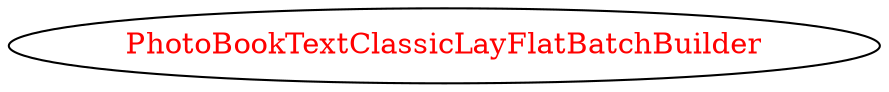 digraph dependencyGraph {
 concentrate=true;
 ranksep="2.0";
 rankdir="LR"; 
 splines="ortho";
"PhotoBookTextClassicLayFlatBatchBuilder" [fontcolor="red"];
}